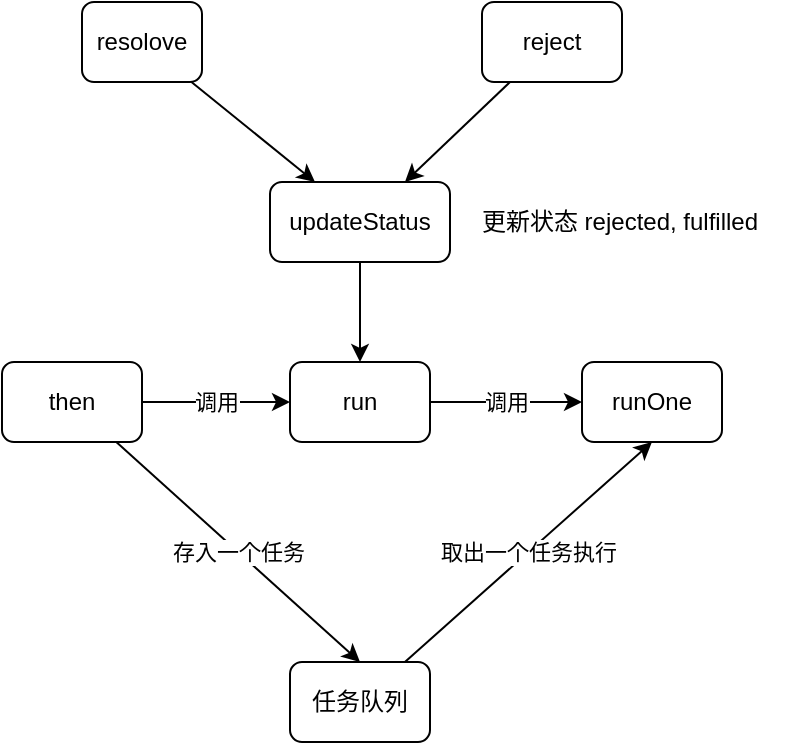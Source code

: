 <mxfile>
    <diagram id="6x-fndLT73HScTDhYLfz" name="第 1 页">
        <mxGraphModel dx="799" dy="469" grid="1" gridSize="10" guides="1" tooltips="1" connect="1" arrows="1" fold="1" page="1" pageScale="1" pageWidth="827" pageHeight="1169" math="0" shadow="0">
            <root>
                <mxCell id="0"/>
                <mxCell id="1" parent="0"/>
                <mxCell id="5" style="edgeStyle=none;html=1;entryX=0.25;entryY=0;entryDx=0;entryDy=0;" edge="1" parent="1" source="2" target="3">
                    <mxGeometry relative="1" as="geometry"/>
                </mxCell>
                <mxCell id="2" value="resolove" style="rounded=1;whiteSpace=wrap;html=1;" vertex="1" parent="1">
                    <mxGeometry x="80" y="60" width="60" height="40" as="geometry"/>
                </mxCell>
                <mxCell id="9" style="edgeStyle=none;html=1;entryX=0.5;entryY=0;entryDx=0;entryDy=0;" edge="1" parent="1" source="3" target="8">
                    <mxGeometry relative="1" as="geometry"/>
                </mxCell>
                <mxCell id="3" value="updateStatus" style="rounded=1;whiteSpace=wrap;html=1;" vertex="1" parent="1">
                    <mxGeometry x="174" y="150" width="90" height="40" as="geometry"/>
                </mxCell>
                <mxCell id="6" style="edgeStyle=none;html=1;entryX=0.75;entryY=0;entryDx=0;entryDy=0;" edge="1" parent="1" source="4" target="3">
                    <mxGeometry relative="1" as="geometry"/>
                </mxCell>
                <mxCell id="4" value="reject" style="rounded=1;whiteSpace=wrap;html=1;" vertex="1" parent="1">
                    <mxGeometry x="280" y="60" width="70" height="40" as="geometry"/>
                </mxCell>
                <mxCell id="12" value="调用" style="edgeStyle=none;html=1;entryX=0;entryY=0.5;entryDx=0;entryDy=0;" edge="1" parent="1" source="8" target="11">
                    <mxGeometry relative="1" as="geometry"/>
                </mxCell>
                <mxCell id="8" value="run" style="rounded=1;whiteSpace=wrap;html=1;" vertex="1" parent="1">
                    <mxGeometry x="184" y="240" width="70" height="40" as="geometry"/>
                </mxCell>
                <mxCell id="14" value="取出一个任务执行" style="edgeStyle=none;html=1;entryX=0.5;entryY=1;entryDx=0;entryDy=0;" edge="1" parent="1" source="10" target="11">
                    <mxGeometry x="-0.008" relative="1" as="geometry">
                        <mxPoint as="offset"/>
                    </mxGeometry>
                </mxCell>
                <mxCell id="10" value="任务队列" style="rounded=1;whiteSpace=wrap;html=1;" vertex="1" parent="1">
                    <mxGeometry x="184" y="390" width="70" height="40" as="geometry"/>
                </mxCell>
                <mxCell id="11" value="runOne" style="rounded=1;whiteSpace=wrap;html=1;" vertex="1" parent="1">
                    <mxGeometry x="330" y="240" width="70" height="40" as="geometry"/>
                </mxCell>
                <mxCell id="16" value="存入一个任务" style="edgeStyle=none;html=1;entryX=0.5;entryY=0;entryDx=0;entryDy=0;" edge="1" parent="1" source="15" target="10">
                    <mxGeometry relative="1" as="geometry"/>
                </mxCell>
                <mxCell id="17" value="调用" style="edgeStyle=none;html=1;entryX=0;entryY=0.5;entryDx=0;entryDy=0;" edge="1" parent="1" source="15" target="8">
                    <mxGeometry relative="1" as="geometry"/>
                </mxCell>
                <mxCell id="15" value="then" style="rounded=1;whiteSpace=wrap;html=1;" vertex="1" parent="1">
                    <mxGeometry x="40" y="240" width="70" height="40" as="geometry"/>
                </mxCell>
                <mxCell id="20" value="更新状态 rejected, fulfilled" style="text;html=1;strokeColor=none;fillColor=none;align=center;verticalAlign=middle;whiteSpace=wrap;rounded=0;" vertex="1" parent="1">
                    <mxGeometry x="264" y="155" width="170" height="30" as="geometry"/>
                </mxCell>
            </root>
        </mxGraphModel>
    </diagram>
</mxfile>